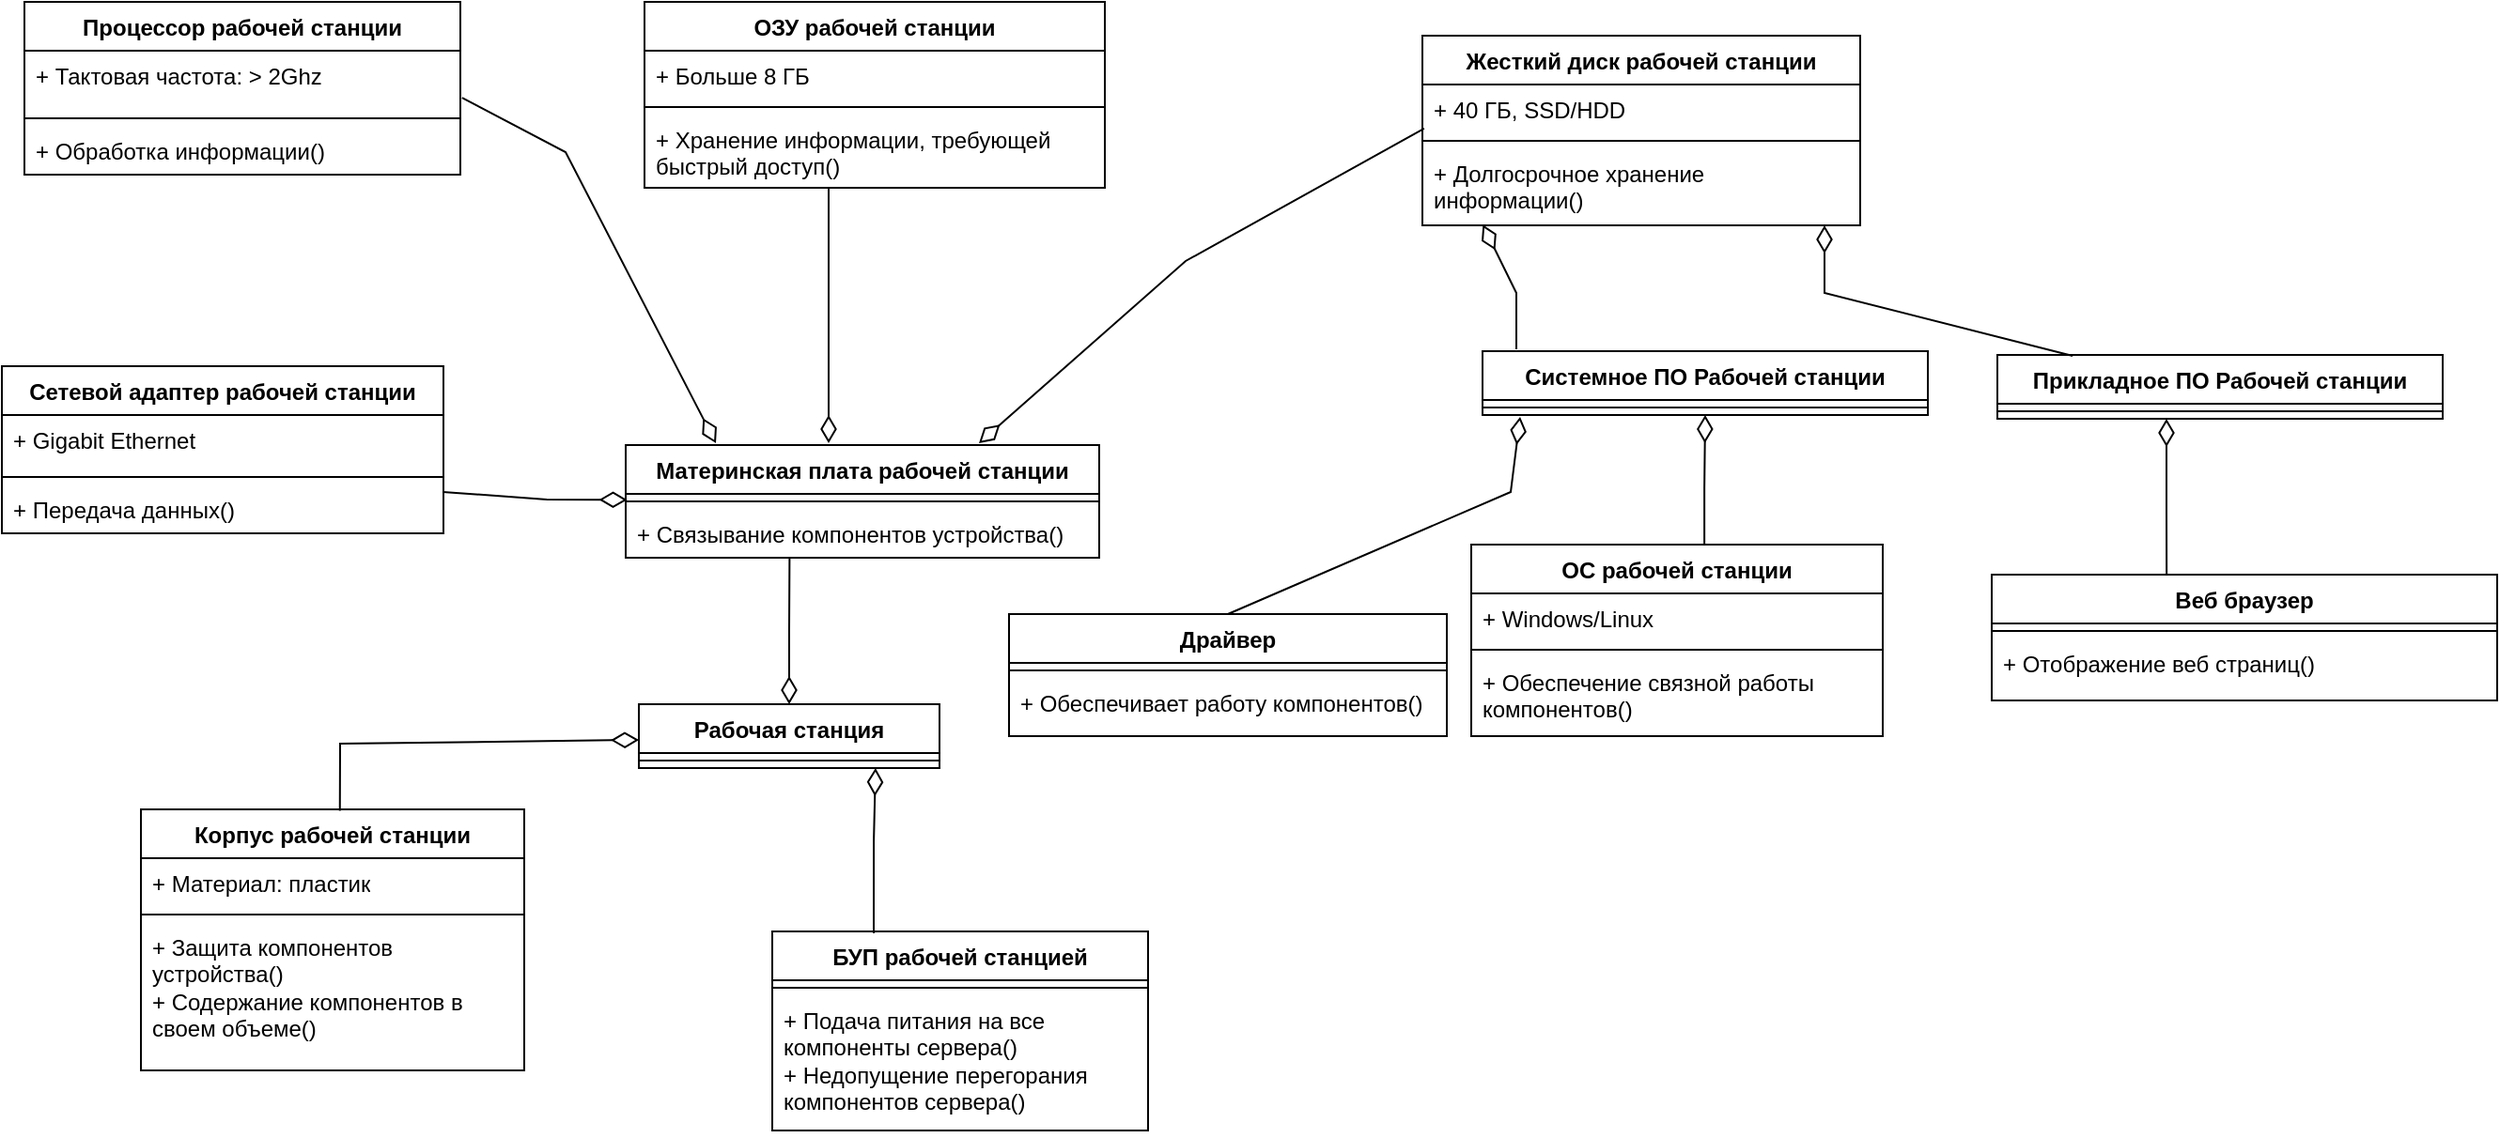 <mxfile version="24.3.1" type="github">
  <diagram name="Страница — 1" id="6BTomwEyEI26oJtq-LtX">
    <mxGraphModel dx="1481" dy="1988" grid="0" gridSize="10" guides="1" tooltips="1" connect="1" arrows="1" fold="1" page="1" pageScale="1" pageWidth="827" pageHeight="1169" math="0" shadow="0">
      <root>
        <mxCell id="0" />
        <mxCell id="1" parent="0" />
        <mxCell id="Z2QYZxNuVv8g1fYDHgrI-1" value="Рабочая станция" style="swimlane;fontStyle=1;align=center;verticalAlign=top;childLayout=stackLayout;horizontal=1;startSize=26;horizontalStack=0;resizeParent=1;resizeParentMax=0;resizeLast=0;collapsible=1;marginBottom=0;whiteSpace=wrap;html=1;" parent="1" vertex="1">
          <mxGeometry x="359" y="229" width="160" height="34" as="geometry" />
        </mxCell>
        <mxCell id="Z2QYZxNuVv8g1fYDHgrI-2" value="" style="line;strokeWidth=1;fillColor=none;align=left;verticalAlign=middle;spacingTop=-1;spacingLeft=3;spacingRight=3;rotatable=0;labelPosition=right;points=[];portConstraint=eastwest;strokeColor=inherit;" parent="Z2QYZxNuVv8g1fYDHgrI-1" vertex="1">
          <mxGeometry y="26" width="160" height="8" as="geometry" />
        </mxCell>
        <mxCell id="Z2QYZxNuVv8g1fYDHgrI-3" value="Корпус рабочей станции" style="swimlane;fontStyle=1;align=center;verticalAlign=top;childLayout=stackLayout;horizontal=1;startSize=26;horizontalStack=0;resizeParent=1;resizeParentMax=0;resizeLast=0;collapsible=1;marginBottom=0;whiteSpace=wrap;html=1;" parent="1" vertex="1">
          <mxGeometry x="94" y="285" width="204" height="139" as="geometry" />
        </mxCell>
        <mxCell id="Z2QYZxNuVv8g1fYDHgrI-4" value="+ Материал: пластик" style="text;strokeColor=none;fillColor=none;align=left;verticalAlign=top;spacingLeft=4;spacingRight=4;overflow=hidden;rotatable=0;points=[[0,0.5],[1,0.5]];portConstraint=eastwest;whiteSpace=wrap;html=1;" parent="Z2QYZxNuVv8g1fYDHgrI-3" vertex="1">
          <mxGeometry y="26" width="204" height="26" as="geometry" />
        </mxCell>
        <mxCell id="Z2QYZxNuVv8g1fYDHgrI-5" value="" style="line;strokeWidth=1;fillColor=none;align=left;verticalAlign=middle;spacingTop=-1;spacingLeft=3;spacingRight=3;rotatable=0;labelPosition=right;points=[];portConstraint=eastwest;strokeColor=inherit;" parent="Z2QYZxNuVv8g1fYDHgrI-3" vertex="1">
          <mxGeometry y="52" width="204" height="8" as="geometry" />
        </mxCell>
        <mxCell id="Z2QYZxNuVv8g1fYDHgrI-6" value="+ Защита компонентов устройства()&lt;div&gt;+ Содержание компонентов в своем объеме()&lt;/div&gt;" style="text;strokeColor=none;fillColor=none;align=left;verticalAlign=top;spacingLeft=4;spacingRight=4;overflow=hidden;rotatable=0;points=[[0,0.5],[1,0.5]];portConstraint=eastwest;whiteSpace=wrap;html=1;" parent="Z2QYZxNuVv8g1fYDHgrI-3" vertex="1">
          <mxGeometry y="60" width="204" height="79" as="geometry" />
        </mxCell>
        <mxCell id="Z2QYZxNuVv8g1fYDHgrI-7" value="Материнская плата рабочей станции" style="swimlane;fontStyle=1;align=center;verticalAlign=top;childLayout=stackLayout;horizontal=1;startSize=26;horizontalStack=0;resizeParent=1;resizeParentMax=0;resizeLast=0;collapsible=1;marginBottom=0;whiteSpace=wrap;html=1;" parent="1" vertex="1">
          <mxGeometry x="352" y="91" width="252" height="60" as="geometry" />
        </mxCell>
        <mxCell id="Z2QYZxNuVv8g1fYDHgrI-9" value="" style="line;strokeWidth=1;fillColor=none;align=left;verticalAlign=middle;spacingTop=-1;spacingLeft=3;spacingRight=3;rotatable=0;labelPosition=right;points=[];portConstraint=eastwest;strokeColor=inherit;" parent="Z2QYZxNuVv8g1fYDHgrI-7" vertex="1">
          <mxGeometry y="26" width="252" height="8" as="geometry" />
        </mxCell>
        <mxCell id="Z2QYZxNuVv8g1fYDHgrI-10" value="+ Связывание компонентов устройства()" style="text;strokeColor=none;fillColor=none;align=left;verticalAlign=top;spacingLeft=4;spacingRight=4;overflow=hidden;rotatable=0;points=[[0,0.5],[1,0.5]];portConstraint=eastwest;whiteSpace=wrap;html=1;" parent="Z2QYZxNuVv8g1fYDHgrI-7" vertex="1">
          <mxGeometry y="34" width="252" height="26" as="geometry" />
        </mxCell>
        <mxCell id="Z2QYZxNuVv8g1fYDHgrI-11" value="Процессор рабочей станции" style="swimlane;fontStyle=1;align=center;verticalAlign=top;childLayout=stackLayout;horizontal=1;startSize=26;horizontalStack=0;resizeParent=1;resizeParentMax=0;resizeLast=0;collapsible=1;marginBottom=0;whiteSpace=wrap;html=1;" parent="1" vertex="1">
          <mxGeometry x="32" y="-145" width="232" height="92" as="geometry" />
        </mxCell>
        <mxCell id="Z2QYZxNuVv8g1fYDHgrI-12" value="&lt;div&gt;+ Тактовая частота: &amp;gt; 2Ghz&lt;/div&gt;" style="text;strokeColor=none;fillColor=none;align=left;verticalAlign=top;spacingLeft=4;spacingRight=4;overflow=hidden;rotatable=0;points=[[0,0.5],[1,0.5]];portConstraint=eastwest;whiteSpace=wrap;html=1;" parent="Z2QYZxNuVv8g1fYDHgrI-11" vertex="1">
          <mxGeometry y="26" width="232" height="32" as="geometry" />
        </mxCell>
        <mxCell id="Z2QYZxNuVv8g1fYDHgrI-13" value="" style="line;strokeWidth=1;fillColor=none;align=left;verticalAlign=middle;spacingTop=-1;spacingLeft=3;spacingRight=3;rotatable=0;labelPosition=right;points=[];portConstraint=eastwest;strokeColor=inherit;" parent="Z2QYZxNuVv8g1fYDHgrI-11" vertex="1">
          <mxGeometry y="58" width="232" height="8" as="geometry" />
        </mxCell>
        <mxCell id="Z2QYZxNuVv8g1fYDHgrI-14" value="+ Обработка информации()" style="text;strokeColor=none;fillColor=none;align=left;verticalAlign=top;spacingLeft=4;spacingRight=4;overflow=hidden;rotatable=0;points=[[0,0.5],[1,0.5]];portConstraint=eastwest;whiteSpace=wrap;html=1;" parent="Z2QYZxNuVv8g1fYDHgrI-11" vertex="1">
          <mxGeometry y="66" width="232" height="26" as="geometry" />
        </mxCell>
        <mxCell id="Z2QYZxNuVv8g1fYDHgrI-15" value="ОЗУ рабочей станции" style="swimlane;fontStyle=1;align=center;verticalAlign=top;childLayout=stackLayout;horizontal=1;startSize=26;horizontalStack=0;resizeParent=1;resizeParentMax=0;resizeLast=0;collapsible=1;marginBottom=0;whiteSpace=wrap;html=1;" parent="1" vertex="1">
          <mxGeometry x="362" y="-145" width="245" height="99" as="geometry" />
        </mxCell>
        <mxCell id="Z2QYZxNuVv8g1fYDHgrI-16" value="+ Больше 8 ГБ" style="text;strokeColor=none;fillColor=none;align=left;verticalAlign=top;spacingLeft=4;spacingRight=4;overflow=hidden;rotatable=0;points=[[0,0.5],[1,0.5]];portConstraint=eastwest;whiteSpace=wrap;html=1;" parent="Z2QYZxNuVv8g1fYDHgrI-15" vertex="1">
          <mxGeometry y="26" width="245" height="26" as="geometry" />
        </mxCell>
        <mxCell id="Z2QYZxNuVv8g1fYDHgrI-17" value="" style="line;strokeWidth=1;fillColor=none;align=left;verticalAlign=middle;spacingTop=-1;spacingLeft=3;spacingRight=3;rotatable=0;labelPosition=right;points=[];portConstraint=eastwest;strokeColor=inherit;" parent="Z2QYZxNuVv8g1fYDHgrI-15" vertex="1">
          <mxGeometry y="52" width="245" height="8" as="geometry" />
        </mxCell>
        <mxCell id="Z2QYZxNuVv8g1fYDHgrI-18" value="+ Хранение информации, требующей быстрый доступ()" style="text;strokeColor=none;fillColor=none;align=left;verticalAlign=top;spacingLeft=4;spacingRight=4;overflow=hidden;rotatable=0;points=[[0,0.5],[1,0.5]];portConstraint=eastwest;whiteSpace=wrap;html=1;" parent="Z2QYZxNuVv8g1fYDHgrI-15" vertex="1">
          <mxGeometry y="60" width="245" height="39" as="geometry" />
        </mxCell>
        <mxCell id="Z2QYZxNuVv8g1fYDHgrI-19" value="Жесткий диск рабочей станции" style="swimlane;fontStyle=1;align=center;verticalAlign=top;childLayout=stackLayout;horizontal=1;startSize=26;horizontalStack=0;resizeParent=1;resizeParentMax=0;resizeLast=0;collapsible=1;marginBottom=0;whiteSpace=wrap;html=1;" parent="1" vertex="1">
          <mxGeometry x="776" y="-127" width="233" height="101" as="geometry" />
        </mxCell>
        <mxCell id="Z2QYZxNuVv8g1fYDHgrI-20" value="+ 40 ГБ, SSD/HDD" style="text;strokeColor=none;fillColor=none;align=left;verticalAlign=top;spacingLeft=4;spacingRight=4;overflow=hidden;rotatable=0;points=[[0,0.5],[1,0.5]];portConstraint=eastwest;whiteSpace=wrap;html=1;" parent="Z2QYZxNuVv8g1fYDHgrI-19" vertex="1">
          <mxGeometry y="26" width="233" height="26" as="geometry" />
        </mxCell>
        <mxCell id="Z2QYZxNuVv8g1fYDHgrI-21" value="" style="line;strokeWidth=1;fillColor=none;align=left;verticalAlign=middle;spacingTop=-1;spacingLeft=3;spacingRight=3;rotatable=0;labelPosition=right;points=[];portConstraint=eastwest;strokeColor=inherit;" parent="Z2QYZxNuVv8g1fYDHgrI-19" vertex="1">
          <mxGeometry y="52" width="233" height="8" as="geometry" />
        </mxCell>
        <mxCell id="Z2QYZxNuVv8g1fYDHgrI-22" value="+ Долгосрочное хранение информации()" style="text;strokeColor=none;fillColor=none;align=left;verticalAlign=top;spacingLeft=4;spacingRight=4;overflow=hidden;rotatable=0;points=[[0,0.5],[1,0.5]];portConstraint=eastwest;whiteSpace=wrap;html=1;" parent="Z2QYZxNuVv8g1fYDHgrI-19" vertex="1">
          <mxGeometry y="60" width="233" height="41" as="geometry" />
        </mxCell>
        <mxCell id="Z2QYZxNuVv8g1fYDHgrI-23" value="Сетевой адаптер рабочей станции" style="swimlane;fontStyle=1;align=center;verticalAlign=top;childLayout=stackLayout;horizontal=1;startSize=26;horizontalStack=0;resizeParent=1;resizeParentMax=0;resizeLast=0;collapsible=1;marginBottom=0;whiteSpace=wrap;html=1;" parent="1" vertex="1">
          <mxGeometry x="20" y="49" width="235" height="89" as="geometry" />
        </mxCell>
        <mxCell id="Z2QYZxNuVv8g1fYDHgrI-24" value="+ Gigabit Ethernet" style="text;strokeColor=none;fillColor=none;align=left;verticalAlign=top;spacingLeft=4;spacingRight=4;overflow=hidden;rotatable=0;points=[[0,0.5],[1,0.5]];portConstraint=eastwest;whiteSpace=wrap;html=1;" parent="Z2QYZxNuVv8g1fYDHgrI-23" vertex="1">
          <mxGeometry y="26" width="235" height="29" as="geometry" />
        </mxCell>
        <mxCell id="Z2QYZxNuVv8g1fYDHgrI-25" value="" style="line;strokeWidth=1;fillColor=none;align=left;verticalAlign=middle;spacingTop=-1;spacingLeft=3;spacingRight=3;rotatable=0;labelPosition=right;points=[];portConstraint=eastwest;strokeColor=inherit;" parent="Z2QYZxNuVv8g1fYDHgrI-23" vertex="1">
          <mxGeometry y="55" width="235" height="8" as="geometry" />
        </mxCell>
        <mxCell id="Z2QYZxNuVv8g1fYDHgrI-26" value="+ Передача данных()" style="text;strokeColor=none;fillColor=none;align=left;verticalAlign=top;spacingLeft=4;spacingRight=4;overflow=hidden;rotatable=0;points=[[0,0.5],[1,0.5]];portConstraint=eastwest;whiteSpace=wrap;html=1;" parent="Z2QYZxNuVv8g1fYDHgrI-23" vertex="1">
          <mxGeometry y="63" width="235" height="26" as="geometry" />
        </mxCell>
        <mxCell id="Z2QYZxNuVv8g1fYDHgrI-27" value="Системное ПО Рабочей станции" style="swimlane;fontStyle=1;align=center;verticalAlign=top;childLayout=stackLayout;horizontal=1;startSize=26;horizontalStack=0;resizeParent=1;resizeParentMax=0;resizeLast=0;collapsible=1;marginBottom=0;whiteSpace=wrap;html=1;" parent="1" vertex="1">
          <mxGeometry x="808" y="41" width="237" height="34" as="geometry" />
        </mxCell>
        <mxCell id="Z2QYZxNuVv8g1fYDHgrI-28" value="" style="line;strokeWidth=1;fillColor=none;align=left;verticalAlign=middle;spacingTop=-1;spacingLeft=3;spacingRight=3;rotatable=0;labelPosition=right;points=[];portConstraint=eastwest;strokeColor=inherit;" parent="Z2QYZxNuVv8g1fYDHgrI-27" vertex="1">
          <mxGeometry y="26" width="237" height="8" as="geometry" />
        </mxCell>
        <mxCell id="Z2QYZxNuVv8g1fYDHgrI-29" value="Прикладное ПО Рабочей станции" style="swimlane;fontStyle=1;align=center;verticalAlign=top;childLayout=stackLayout;horizontal=1;startSize=26;horizontalStack=0;resizeParent=1;resizeParentMax=0;resizeLast=0;collapsible=1;marginBottom=0;whiteSpace=wrap;html=1;" parent="1" vertex="1">
          <mxGeometry x="1082" y="43" width="237" height="34" as="geometry" />
        </mxCell>
        <mxCell id="2Lf--bR4TCrUlVb90I1V-1" value="" style="line;strokeWidth=1;fillColor=none;align=left;verticalAlign=middle;spacingTop=-1;spacingLeft=3;spacingRight=3;rotatable=0;labelPosition=right;points=[];portConstraint=eastwest;strokeColor=inherit;" vertex="1" parent="Z2QYZxNuVv8g1fYDHgrI-29">
          <mxGeometry y="26" width="237" height="8" as="geometry" />
        </mxCell>
        <mxCell id="Z2QYZxNuVv8g1fYDHgrI-31" value="ОС рабочей станции" style="swimlane;fontStyle=1;align=center;verticalAlign=top;childLayout=stackLayout;horizontal=1;startSize=26;horizontalStack=0;resizeParent=1;resizeParentMax=0;resizeLast=0;collapsible=1;marginBottom=0;whiteSpace=wrap;html=1;" parent="1" vertex="1">
          <mxGeometry x="802" y="144" width="219" height="102" as="geometry" />
        </mxCell>
        <mxCell id="Z2QYZxNuVv8g1fYDHgrI-32" value="+ Windows/Linux" style="text;strokeColor=none;fillColor=none;align=left;verticalAlign=top;spacingLeft=4;spacingRight=4;overflow=hidden;rotatable=0;points=[[0,0.5],[1,0.5]];portConstraint=eastwest;whiteSpace=wrap;html=1;" parent="Z2QYZxNuVv8g1fYDHgrI-31" vertex="1">
          <mxGeometry y="26" width="219" height="26" as="geometry" />
        </mxCell>
        <mxCell id="Z2QYZxNuVv8g1fYDHgrI-33" value="" style="line;strokeWidth=1;fillColor=none;align=left;verticalAlign=middle;spacingTop=-1;spacingLeft=3;spacingRight=3;rotatable=0;labelPosition=right;points=[];portConstraint=eastwest;strokeColor=inherit;" parent="Z2QYZxNuVv8g1fYDHgrI-31" vertex="1">
          <mxGeometry y="52" width="219" height="8" as="geometry" />
        </mxCell>
        <mxCell id="Z2QYZxNuVv8g1fYDHgrI-34" value="+ Обеспечение связной работы компонентов()" style="text;strokeColor=none;fillColor=none;align=left;verticalAlign=top;spacingLeft=4;spacingRight=4;overflow=hidden;rotatable=0;points=[[0,0.5],[1,0.5]];portConstraint=eastwest;whiteSpace=wrap;html=1;" parent="Z2QYZxNuVv8g1fYDHgrI-31" vertex="1">
          <mxGeometry y="60" width="219" height="42" as="geometry" />
        </mxCell>
        <mxCell id="Z2QYZxNuVv8g1fYDHgrI-35" value="Веб браузер" style="swimlane;fontStyle=1;align=center;verticalAlign=top;childLayout=stackLayout;horizontal=1;startSize=26;horizontalStack=0;resizeParent=1;resizeParentMax=0;resizeLast=0;collapsible=1;marginBottom=0;whiteSpace=wrap;html=1;" parent="1" vertex="1">
          <mxGeometry x="1079" y="160" width="269" height="67" as="geometry" />
        </mxCell>
        <mxCell id="Z2QYZxNuVv8g1fYDHgrI-37" value="" style="line;strokeWidth=1;fillColor=none;align=left;verticalAlign=middle;spacingTop=-1;spacingLeft=3;spacingRight=3;rotatable=0;labelPosition=right;points=[];portConstraint=eastwest;strokeColor=inherit;" parent="Z2QYZxNuVv8g1fYDHgrI-35" vertex="1">
          <mxGeometry y="26" width="269" height="8" as="geometry" />
        </mxCell>
        <mxCell id="Z2QYZxNuVv8g1fYDHgrI-38" value="&lt;div&gt;+ Отображение веб страниц()&lt;/div&gt;" style="text;strokeColor=none;fillColor=none;align=left;verticalAlign=top;spacingLeft=4;spacingRight=4;overflow=hidden;rotatable=0;points=[[0,0.5],[1,0.5]];portConstraint=eastwest;whiteSpace=wrap;html=1;" parent="Z2QYZxNuVv8g1fYDHgrI-35" vertex="1">
          <mxGeometry y="34" width="269" height="33" as="geometry" />
        </mxCell>
        <mxCell id="Z2QYZxNuVv8g1fYDHgrI-39" value="" style="endArrow=diamondThin;endFill=0;endSize=12;html=1;rounded=0;exitX=0.519;exitY=0.005;exitDx=0;exitDy=0;exitPerimeter=0;" parent="1" source="Z2QYZxNuVv8g1fYDHgrI-3" edge="1">
          <mxGeometry width="160" relative="1" as="geometry">
            <mxPoint x="200" y="280" as="sourcePoint" />
            <mxPoint x="359" y="248" as="targetPoint" />
            <Array as="points">
              <mxPoint x="200" y="250" />
            </Array>
          </mxGeometry>
        </mxCell>
        <mxCell id="Z2QYZxNuVv8g1fYDHgrI-40" value="" style="endArrow=diamondThin;endFill=0;endSize=12;html=1;rounded=0;exitX=0.346;exitY=1.016;exitDx=0;exitDy=0;exitPerimeter=0;entryX=0.5;entryY=0;entryDx=0;entryDy=0;" parent="1" source="Z2QYZxNuVv8g1fYDHgrI-10" target="Z2QYZxNuVv8g1fYDHgrI-1" edge="1">
          <mxGeometry width="160" relative="1" as="geometry">
            <mxPoint x="190" y="213" as="sourcePoint" />
            <mxPoint x="349" y="175" as="targetPoint" />
            <Array as="points">
              <mxPoint x="439" y="190" />
            </Array>
          </mxGeometry>
        </mxCell>
        <mxCell id="Z2QYZxNuVv8g1fYDHgrI-41" value="" style="endArrow=diamondThin;endFill=0;endSize=12;html=1;rounded=0;exitX=0.999;exitY=0.152;exitDx=0;exitDy=0;exitPerimeter=0;entryX=0.003;entryY=0.121;entryDx=0;entryDy=0;entryPerimeter=0;" parent="1" source="Z2QYZxNuVv8g1fYDHgrI-26" edge="1">
          <mxGeometry width="160" relative="1" as="geometry">
            <mxPoint x="310" y="107" as="sourcePoint" />
            <mxPoint x="352.756" y="120.146" as="targetPoint" />
            <Array as="points">
              <mxPoint x="310" y="120" />
            </Array>
          </mxGeometry>
        </mxCell>
        <mxCell id="Z2QYZxNuVv8g1fYDHgrI-42" value="" style="endArrow=diamondThin;endFill=0;endSize=12;html=1;rounded=0;exitX=0.346;exitY=1.016;exitDx=0;exitDy=0;exitPerimeter=0;" parent="1" edge="1">
          <mxGeometry width="160" relative="1" as="geometry">
            <mxPoint x="460" y="-46" as="sourcePoint" />
            <mxPoint x="460" y="90" as="targetPoint" />
            <Array as="points">
              <mxPoint x="460" y="-33" />
            </Array>
          </mxGeometry>
        </mxCell>
        <mxCell id="Z2QYZxNuVv8g1fYDHgrI-43" value="" style="endArrow=diamondThin;endFill=0;endSize=12;html=1;rounded=0;exitX=1.004;exitY=0.783;exitDx=0;exitDy=0;exitPerimeter=0;" parent="1" source="Z2QYZxNuVv8g1fYDHgrI-12" edge="1">
          <mxGeometry width="160" relative="1" as="geometry">
            <mxPoint x="320" y="-78" as="sourcePoint" />
            <mxPoint x="400" y="90" as="targetPoint" />
            <Array as="points">
              <mxPoint x="320" y="-65" />
            </Array>
          </mxGeometry>
        </mxCell>
        <mxCell id="Z2QYZxNuVv8g1fYDHgrI-44" value="" style="endArrow=diamondThin;endFill=0;endSize=12;html=1;rounded=0;exitX=0.004;exitY=0.903;exitDx=0;exitDy=0;exitPerimeter=0;" parent="1" source="Z2QYZxNuVv8g1fYDHgrI-20" edge="1">
          <mxGeometry width="160" relative="1" as="geometry">
            <mxPoint x="790" y="-70" as="sourcePoint" />
            <mxPoint x="540" y="90" as="targetPoint" />
            <Array as="points">
              <mxPoint x="650" y="-7" />
            </Array>
          </mxGeometry>
        </mxCell>
        <mxCell id="Z2QYZxNuVv8g1fYDHgrI-45" value="" style="endArrow=diamondThin;endFill=0;endSize=12;html=1;rounded=0;entryX=0.138;entryY=0.993;entryDx=0;entryDy=0;entryPerimeter=0;" parent="1" target="Z2QYZxNuVv8g1fYDHgrI-22" edge="1">
          <mxGeometry width="160" relative="1" as="geometry">
            <mxPoint x="826" y="40" as="sourcePoint" />
            <mxPoint x="760" y="26" as="targetPoint" />
            <Array as="points">
              <mxPoint x="826" y="10" />
            </Array>
          </mxGeometry>
        </mxCell>
        <mxCell id="Z2QYZxNuVv8g1fYDHgrI-46" value="" style="endArrow=diamondThin;endFill=0;endSize=12;html=1;rounded=0;entryX=0.138;entryY=0.993;entryDx=0;entryDy=0;entryPerimeter=0;exitX=0.169;exitY=0.014;exitDx=0;exitDy=0;exitPerimeter=0;" parent="1" source="Z2QYZxNuVv8g1fYDHgrI-29" edge="1">
          <mxGeometry width="160" relative="1" as="geometry">
            <mxPoint x="990" y="40" as="sourcePoint" />
            <mxPoint x="990" y="-26" as="targetPoint" />
            <Array as="points">
              <mxPoint x="990" y="10" />
            </Array>
          </mxGeometry>
        </mxCell>
        <mxCell id="Z2QYZxNuVv8g1fYDHgrI-47" value="" style="endArrow=diamondThin;endFill=0;endSize=12;html=1;rounded=0;entryX=0.5;entryY=1;entryDx=0;entryDy=0;" parent="1" target="Z2QYZxNuVv8g1fYDHgrI-27" edge="1">
          <mxGeometry width="160" relative="1" as="geometry">
            <mxPoint x="926.07" y="144" as="sourcePoint" />
            <mxPoint x="926.07" y="78" as="targetPoint" />
            <Array as="points">
              <mxPoint x="926.07" y="114" />
            </Array>
          </mxGeometry>
        </mxCell>
        <mxCell id="Z2QYZxNuVv8g1fYDHgrI-48" value="" style="endArrow=diamondThin;endFill=0;endSize=12;html=1;rounded=0;exitX=0.346;exitY=-0.004;exitDx=0;exitDy=0;exitPerimeter=0;" parent="1" source="Z2QYZxNuVv8g1fYDHgrI-35" edge="1">
          <mxGeometry width="160" relative="1" as="geometry">
            <mxPoint x="1172" y="157" as="sourcePoint" />
            <mxPoint x="1172" y="77" as="targetPoint" />
            <Array as="points">
              <mxPoint x="1172" y="126" />
            </Array>
          </mxGeometry>
        </mxCell>
        <mxCell id="Z2QYZxNuVv8g1fYDHgrI-49" value="БУП рабочей станцией" style="swimlane;fontStyle=1;align=center;verticalAlign=top;childLayout=stackLayout;horizontal=1;startSize=26;horizontalStack=0;resizeParent=1;resizeParentMax=0;resizeLast=0;collapsible=1;marginBottom=0;whiteSpace=wrap;html=1;" parent="1" vertex="1">
          <mxGeometry x="430" y="350" width="200" height="106" as="geometry" />
        </mxCell>
        <mxCell id="Z2QYZxNuVv8g1fYDHgrI-51" value="" style="line;strokeWidth=1;fillColor=none;align=left;verticalAlign=middle;spacingTop=-1;spacingLeft=3;spacingRight=3;rotatable=0;labelPosition=right;points=[];portConstraint=eastwest;strokeColor=inherit;" parent="Z2QYZxNuVv8g1fYDHgrI-49" vertex="1">
          <mxGeometry y="26" width="200" height="8" as="geometry" />
        </mxCell>
        <mxCell id="Z2QYZxNuVv8g1fYDHgrI-52" value="+ Подача питания на все компоненты сервера()&lt;div&gt;+ Недопущение перегорания компонентов сервера()&lt;/div&gt;" style="text;strokeColor=none;fillColor=none;align=left;verticalAlign=top;spacingLeft=4;spacingRight=4;overflow=hidden;rotatable=0;points=[[0,0.5],[1,0.5]];portConstraint=eastwest;whiteSpace=wrap;html=1;" parent="Z2QYZxNuVv8g1fYDHgrI-49" vertex="1">
          <mxGeometry y="34" width="200" height="72" as="geometry" />
        </mxCell>
        <mxCell id="Z2QYZxNuVv8g1fYDHgrI-53" value="" style="endArrow=diamondThin;endFill=0;endSize=12;html=1;rounded=0;entryX=0.5;entryY=1;entryDx=0;entryDy=0;exitX=0.27;exitY=0.009;exitDx=0;exitDy=0;exitPerimeter=0;" parent="1" source="Z2QYZxNuVv8g1fYDHgrI-49" edge="1">
          <mxGeometry width="160" relative="1" as="geometry">
            <mxPoint x="484.03" y="332" as="sourcePoint" />
            <mxPoint x="484.96" y="263" as="targetPoint" />
            <Array as="points">
              <mxPoint x="484.03" y="302" />
            </Array>
          </mxGeometry>
        </mxCell>
        <mxCell id="2Lf--bR4TCrUlVb90I1V-5" value="Драйвер" style="swimlane;fontStyle=1;align=center;verticalAlign=top;childLayout=stackLayout;horizontal=1;startSize=26;horizontalStack=0;resizeParent=1;resizeParentMax=0;resizeLast=0;collapsible=1;marginBottom=0;whiteSpace=wrap;html=1;" vertex="1" parent="1">
          <mxGeometry x="556" y="181" width="233" height="65" as="geometry" />
        </mxCell>
        <mxCell id="2Lf--bR4TCrUlVb90I1V-7" value="" style="line;strokeWidth=1;fillColor=none;align=left;verticalAlign=middle;spacingTop=-1;spacingLeft=3;spacingRight=3;rotatable=0;labelPosition=right;points=[];portConstraint=eastwest;strokeColor=inherit;" vertex="1" parent="2Lf--bR4TCrUlVb90I1V-5">
          <mxGeometry y="26" width="233" height="8" as="geometry" />
        </mxCell>
        <mxCell id="2Lf--bR4TCrUlVb90I1V-8" value="+ Обеспечивает работу компонентов()" style="text;strokeColor=none;fillColor=none;align=left;verticalAlign=top;spacingLeft=4;spacingRight=4;overflow=hidden;rotatable=0;points=[[0,0.5],[1,0.5]];portConstraint=eastwest;whiteSpace=wrap;html=1;" vertex="1" parent="2Lf--bR4TCrUlVb90I1V-5">
          <mxGeometry y="34" width="233" height="31" as="geometry" />
        </mxCell>
        <mxCell id="2Lf--bR4TCrUlVb90I1V-9" value="" style="endArrow=diamondThin;endFill=0;endSize=12;html=1;rounded=0;exitX=0.5;exitY=0;exitDx=0;exitDy=0;" edge="1" parent="1" source="2Lf--bR4TCrUlVb90I1V-5">
          <mxGeometry width="160" relative="1" as="geometry">
            <mxPoint x="753" y="-83" as="sourcePoint" />
            <mxPoint x="828" y="76" as="targetPoint" />
            <Array as="points">
              <mxPoint x="823" y="116" />
            </Array>
          </mxGeometry>
        </mxCell>
      </root>
    </mxGraphModel>
  </diagram>
</mxfile>
